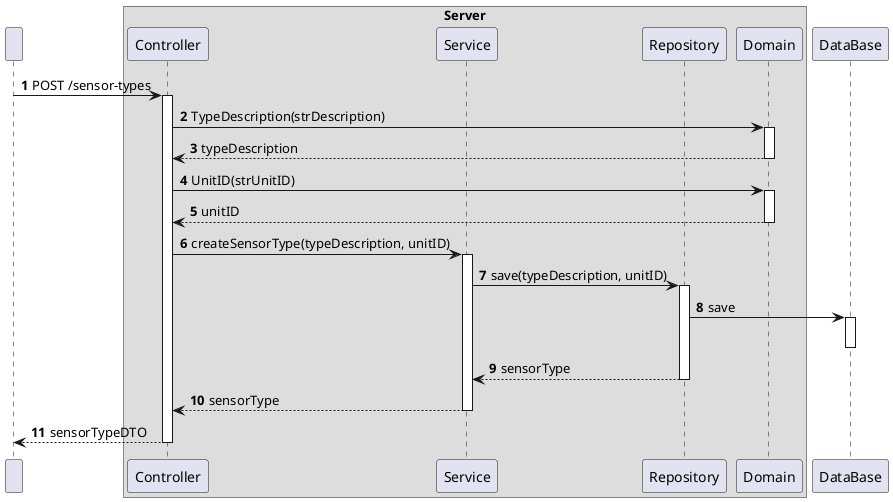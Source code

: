 @startuml
'https://plantuml.com/sequence-diagram
!pragma layout smetana

autonumber

participant " " as HTTP

box "Server"
    participant "Controller" as CTRL
    participant "Service" as SV
    participant "Repository" as REPO
    participant "Domain" as DOM
end box

participant "DataBase" as BD


HTTP -> CTRL : POST /sensor-types
activate CTRL

CTRL -> DOM : TypeDescription(strDescription)
activate DOM
DOM --> CTRL : typeDescription
deactivate DOM

CTRL -> DOM : UnitID(strUnitID)
activate DOM
DOM --> CTRL : unitID
deactivate DOM

CTRL -> SV : createSensorType(typeDescription, unitID)
activate SV

SV -> REPO : save(typeDescription, unitID)
activate REPO
REPO -> BD : save
activate BD
deactivate BD
REPO --> SV : sensorType
deactivate REPO

SV --> CTRL : sensorType
deactivate SV


CTRL --> HTTP : sensorTypeDTO
deactivate CTRL



@enduml